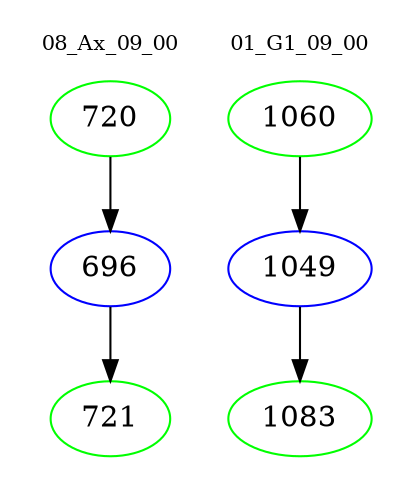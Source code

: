 digraph{
subgraph cluster_0 {
color = white
label = "08_Ax_09_00";
fontsize=10;
T0_720 [label="720", color="green"]
T0_720 -> T0_696 [color="black"]
T0_696 [label="696", color="blue"]
T0_696 -> T0_721 [color="black"]
T0_721 [label="721", color="green"]
}
subgraph cluster_1 {
color = white
label = "01_G1_09_00";
fontsize=10;
T1_1060 [label="1060", color="green"]
T1_1060 -> T1_1049 [color="black"]
T1_1049 [label="1049", color="blue"]
T1_1049 -> T1_1083 [color="black"]
T1_1083 [label="1083", color="green"]
}
}
